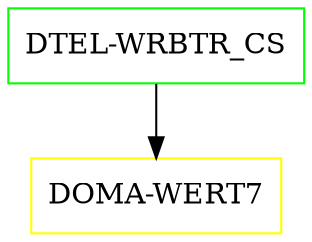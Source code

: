 digraph G {
  "DTEL-WRBTR_CS" [shape=box,color=green];
  "DOMA-WERT7" [shape=box,color=yellow,URL="./DOMA_WERT7.html"];
  "DTEL-WRBTR_CS" -> "DOMA-WERT7";
}
